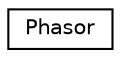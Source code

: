 digraph "Graphical Class Hierarchy"
{
  edge [fontname="Helvetica",fontsize="10",labelfontname="Helvetica",labelfontsize="10"];
  node [fontname="Helvetica",fontsize="10",shape=record];
  rankdir="LR";
  Node1 [label="Phasor",height=0.2,width=0.4,color="black", fillcolor="white", style="filled",URL="$class_phasor.html"];
}
